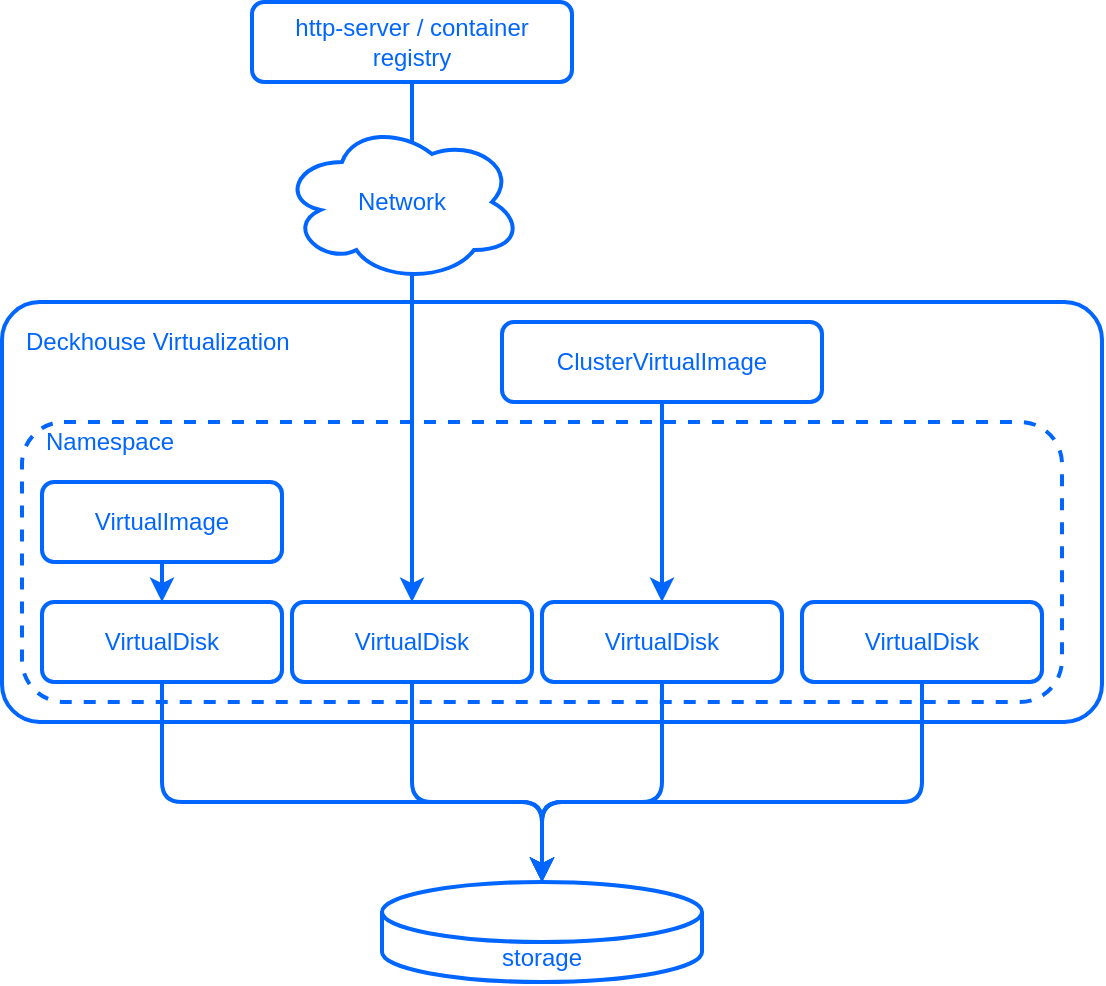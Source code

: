 <mxfile>
    <diagram id="E2TP2AmZqmfv6rPX08LN" name="Page-1">
        <mxGraphModel dx="711" dy="626" grid="1" gridSize="10" guides="1" tooltips="1" connect="1" arrows="1" fold="1" page="1" pageScale="1" pageWidth="690" pageHeight="980" background="none" math="0" shadow="0">
            <root>
                <mxCell id="0"/>
                <mxCell id="1" parent="0"/>
                <mxCell id="2" value="" style="rounded=1;whiteSpace=wrap;html=1;fillColor=#FFFFFF;fontColor=#0066ff;strokeColor=#0066ff;arcSize=9;glass=0;strokeWidth=2;" parent="1" vertex="1">
                    <mxGeometry x="80" y="190" width="550" height="210" as="geometry"/>
                </mxCell>
                <mxCell id="4" value="" style="rounded=1;whiteSpace=wrap;html=1;dashed=1;fillColor=#FFFFFF;fontColor=#0066ff;strokeColor=#0066ff;strokeWidth=2;" parent="1" vertex="1">
                    <mxGeometry x="90" y="250" width="520" height="140" as="geometry"/>
                </mxCell>
                <mxCell id="5" value="Namespace" style="text;html=1;strokeColor=none;fillColor=none;align=left;verticalAlign=middle;whiteSpace=wrap;rounded=0;fontColor=#0066ff;strokeWidth=2;" parent="1" vertex="1">
                    <mxGeometry x="100" y="250" width="90" height="20" as="geometry"/>
                </mxCell>
                <mxCell id="6" value="Deckhouse Virtualization" style="text;html=1;align=left;verticalAlign=middle;whiteSpace=wrap;rounded=0;labelBackgroundColor=none;labelBorderColor=none;fontColor=#0066ff;strokeWidth=2;" parent="1" vertex="1">
                    <mxGeometry x="90" y="200" width="140" height="20" as="geometry"/>
                </mxCell>
                <mxCell id="22" style="html=1;exitX=0.5;exitY=1;exitDx=0;exitDy=0;entryX=0.5;entryY=0;entryDx=0;entryDy=0;entryPerimeter=0;edgeStyle=orthogonalEdgeStyle;rounded=1;strokeColor=#0066ff;fontColor=#0066ff;strokeWidth=2;jumpStyle=arc;" parent="1" source="8" target="11" edge="1">
                    <mxGeometry relative="1" as="geometry">
                        <Array as="points">
                            <mxPoint x="160" y="440"/>
                            <mxPoint x="350" y="440"/>
                        </Array>
                    </mxGeometry>
                </mxCell>
                <mxCell id="8" value="VirtualDisk" style="rounded=1;whiteSpace=wrap;html=1;fillColor=#FFFFFF;fontColor=#0066ff;strokeColor=#0066ff;strokeWidth=2;" parent="1" vertex="1">
                    <mxGeometry x="100" y="340" width="120" height="40" as="geometry"/>
                </mxCell>
                <mxCell id="26" style="edgeStyle=orthogonalEdgeStyle;html=1;exitX=0.5;exitY=1;exitDx=0;exitDy=0;entryX=0.5;entryY=0;entryDx=0;entryDy=0;rounded=0;strokeColor=#0066ff;fontColor=#0066ff;strokeWidth=2;" parent="1" source="9" target="19" edge="1">
                    <mxGeometry relative="1" as="geometry"/>
                </mxCell>
                <mxCell id="9" value="ClusterVirtualImage" style="rounded=1;whiteSpace=wrap;html=1;fillColor=#FFFFFF;fontColor=#0066ff;strokeColor=#0066ff;strokeWidth=2;" parent="1" vertex="1">
                    <mxGeometry x="330" y="200" width="160" height="40" as="geometry"/>
                </mxCell>
                <mxCell id="11" value="storage" style="shape=cylinder3;whiteSpace=wrap;html=1;boundedLbl=1;backgroundOutline=1;size=15;fillColor=#FFFFFF;fontColor=#0066ff;strokeColor=#0066ff;rounded=0;strokeWidth=2;" parent="1" vertex="1">
                    <mxGeometry x="270" y="480" width="160" height="50" as="geometry"/>
                </mxCell>
                <mxCell id="27" style="edgeStyle=orthogonalEdgeStyle;html=1;exitX=0.5;exitY=1;exitDx=0;exitDy=0;entryX=0.5;entryY=0;entryDx=0;entryDy=0;rounded=0;strokeColor=#0066ff;fontColor=#0066ff;strokeWidth=2;" parent="1" source="17" target="8" edge="1">
                    <mxGeometry relative="1" as="geometry"/>
                </mxCell>
                <mxCell id="17" value="VirtualImage" style="rounded=1;whiteSpace=wrap;html=1;fillColor=#FFFFFF;fontColor=#0066ff;strokeColor=#0066ff;strokeWidth=2;" parent="1" vertex="1">
                    <mxGeometry x="100" y="280" width="120" height="40" as="geometry"/>
                </mxCell>
                <mxCell id="23" style="html=1;exitX=0.5;exitY=1;exitDx=0;exitDy=0;entryX=0.5;entryY=0;entryDx=0;entryDy=0;entryPerimeter=0;edgeStyle=orthogonalEdgeStyle;rounded=1;strokeColor=#0066ff;fontColor=#0066ff;strokeWidth=2;jumpStyle=arc;" parent="1" source="18" target="11" edge="1">
                    <mxGeometry relative="1" as="geometry">
                        <mxPoint x="320" y="440" as="targetPoint"/>
                        <Array as="points">
                            <mxPoint x="285" y="440"/>
                            <mxPoint x="350" y="440"/>
                        </Array>
                    </mxGeometry>
                </mxCell>
                <mxCell id="18" value="VirtualDisk" style="rounded=1;whiteSpace=wrap;html=1;fillColor=#FFFFFF;fontColor=#0066ff;strokeColor=#0066ff;strokeWidth=2;" parent="1" vertex="1">
                    <mxGeometry x="225" y="340" width="120" height="40" as="geometry"/>
                </mxCell>
                <mxCell id="24" style="html=1;exitX=0.5;exitY=1;exitDx=0;exitDy=0;entryX=0.5;entryY=0;entryDx=0;entryDy=0;entryPerimeter=0;edgeStyle=orthogonalEdgeStyle;rounded=1;strokeColor=#0066ff;fontColor=#0066ff;strokeWidth=2;jumpStyle=arc;" parent="1" source="19" target="11" edge="1">
                    <mxGeometry relative="1" as="geometry">
                        <mxPoint x="320" y="440" as="targetPoint"/>
                        <Array as="points">
                            <mxPoint x="410" y="440"/>
                            <mxPoint x="350" y="440"/>
                        </Array>
                    </mxGeometry>
                </mxCell>
                <mxCell id="19" value="VirtualDisk" style="rounded=1;whiteSpace=wrap;html=1;fillColor=#FFFFFF;fontColor=#0066ff;strokeColor=#0066ff;strokeWidth=2;" parent="1" vertex="1">
                    <mxGeometry x="350" y="340" width="120" height="40" as="geometry"/>
                </mxCell>
                <mxCell id="25" style="html=1;exitX=0.5;exitY=1;exitDx=0;exitDy=0;edgeStyle=orthogonalEdgeStyle;rounded=1;strokeColor=#0066ff;fontColor=#0066ff;strokeWidth=2;jumpStyle=arc;" parent="1" source="21" target="11" edge="1">
                    <mxGeometry relative="1" as="geometry">
                        <Array as="points">
                            <mxPoint x="540" y="440"/>
                            <mxPoint x="350" y="440"/>
                        </Array>
                    </mxGeometry>
                </mxCell>
                <mxCell id="21" value="VirtualDisk" style="rounded=1;whiteSpace=wrap;html=1;fillColor=#FFFFFF;fontColor=#0066ff;strokeColor=#0066ff;strokeWidth=2;" parent="1" vertex="1">
                    <mxGeometry x="480" y="340" width="120" height="40" as="geometry"/>
                </mxCell>
                <mxCell id="30" style="edgeStyle=orthogonalEdgeStyle;html=1;exitX=0.5;exitY=1;exitDx=0;exitDy=0;rounded=0;strokeColor=#0066ff;fontColor=#0066ff;strokeWidth=2;" parent="1" source="29" target="18" edge="1">
                    <mxGeometry relative="1" as="geometry"/>
                </mxCell>
                <mxCell id="29" value="http-server / container registry" style="rounded=1;whiteSpace=wrap;html=1;fillColor=#FFFFFF;fontColor=#0066ff;strokeColor=#0066ff;strokeWidth=2;" parent="1" vertex="1">
                    <mxGeometry x="205" y="40" width="160" height="40" as="geometry"/>
                </mxCell>
                <mxCell id="28" value="Network" style="ellipse;shape=cloud;whiteSpace=wrap;html=1;fillColor=#FFFFFF;fontColor=#0066ff;strokeColor=#0066ff;rounded=0;strokeWidth=2;" parent="1" vertex="1">
                    <mxGeometry x="220" y="100" width="120" height="80" as="geometry"/>
                </mxCell>
            </root>
        </mxGraphModel>
    </diagram>
    <diagram id="3HleheF3-EX4s2hkzfmH" name="Page-2">
        <mxGraphModel grid="1" page="1" gridSize="10" guides="1" tooltips="1" connect="1" arrows="1" fold="1" pageScale="1" pageWidth="690" pageHeight="980" math="0" shadow="0">
            <root>
                <mxCell id="0"/>
                <mxCell id="1" parent="0"/>
            </root>
        </mxGraphModel>
    </diagram>
</mxfile>

